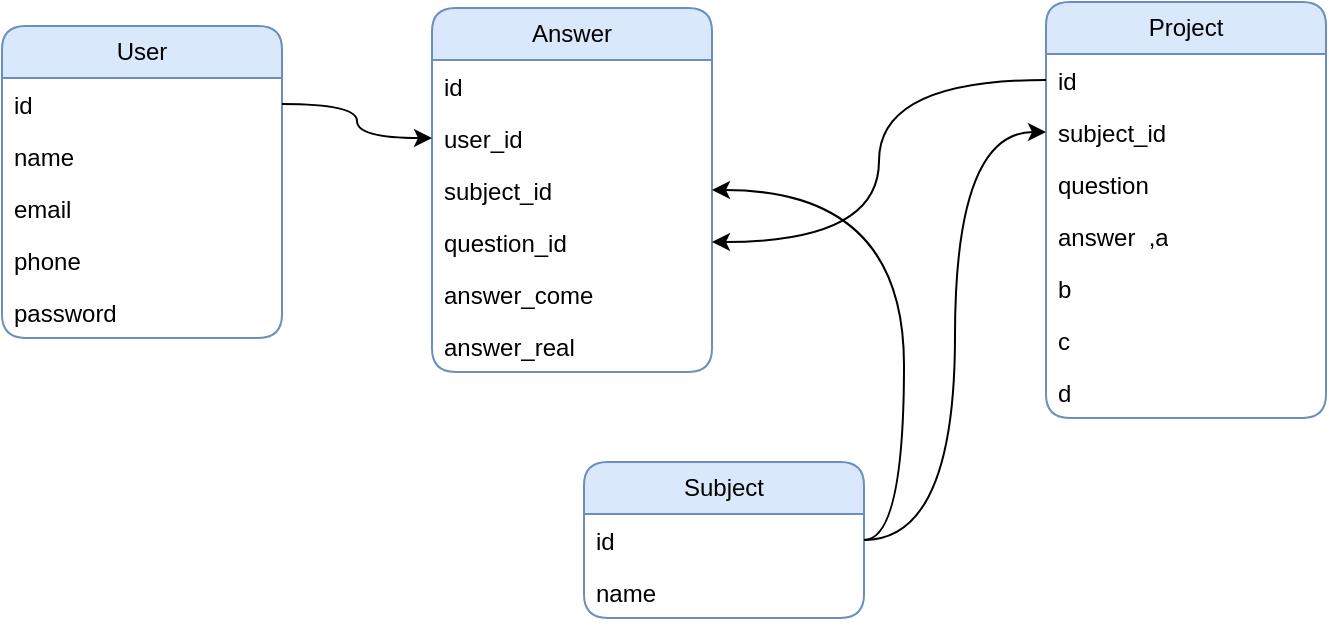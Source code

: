 <mxfile version="21.1.8" type="device">
  <diagram name="Page-1" id="GhOy3p17BAVeeAvBM0-k">
    <mxGraphModel dx="1133" dy="1249" grid="0" gridSize="10" guides="1" tooltips="1" connect="1" arrows="1" fold="1" page="0" pageScale="1" pageWidth="827" pageHeight="1169" math="0" shadow="0">
      <root>
        <mxCell id="0" />
        <mxCell id="1" parent="0" />
        <mxCell id="1XTGy1CASx84_BANhfCA-1" value="User" style="swimlane;fontStyle=0;childLayout=stackLayout;horizontal=1;startSize=26;fillColor=#dae8fc;horizontalStack=0;resizeParent=1;resizeParentMax=0;resizeLast=0;collapsible=1;marginBottom=0;whiteSpace=wrap;html=1;glass=0;swimlaneLine=1;shadow=0;rounded=1;strokeColor=#6c8ebf;" parent="1" vertex="1">
          <mxGeometry x="-140" y="-458" width="140" height="156" as="geometry" />
        </mxCell>
        <mxCell id="1XTGy1CASx84_BANhfCA-2" value="id" style="text;strokeColor=none;fillColor=none;align=left;verticalAlign=top;spacingLeft=4;spacingRight=4;overflow=hidden;rotatable=0;points=[[0,0.5],[1,0.5]];portConstraint=eastwest;whiteSpace=wrap;html=1;" parent="1XTGy1CASx84_BANhfCA-1" vertex="1">
          <mxGeometry y="26" width="140" height="26" as="geometry" />
        </mxCell>
        <mxCell id="1XTGy1CASx84_BANhfCA-3" value="name" style="text;strokeColor=none;fillColor=none;align=left;verticalAlign=top;spacingLeft=4;spacingRight=4;overflow=hidden;rotatable=0;points=[[0,0.5],[1,0.5]];portConstraint=eastwest;whiteSpace=wrap;html=1;" parent="1XTGy1CASx84_BANhfCA-1" vertex="1">
          <mxGeometry y="52" width="140" height="26" as="geometry" />
        </mxCell>
        <mxCell id="1XTGy1CASx84_BANhfCA-4" value="email" style="text;strokeColor=none;fillColor=none;align=left;verticalAlign=top;spacingLeft=4;spacingRight=4;overflow=hidden;rotatable=0;points=[[0,0.5],[1,0.5]];portConstraint=eastwest;whiteSpace=wrap;html=1;" parent="1XTGy1CASx84_BANhfCA-1" vertex="1">
          <mxGeometry y="78" width="140" height="26" as="geometry" />
        </mxCell>
        <mxCell id="1XTGy1CASx84_BANhfCA-5" value="phone" style="text;strokeColor=none;fillColor=none;align=left;verticalAlign=top;spacingLeft=4;spacingRight=4;overflow=hidden;rotatable=0;points=[[0,0.5],[1,0.5]];portConstraint=eastwest;whiteSpace=wrap;html=1;" parent="1XTGy1CASx84_BANhfCA-1" vertex="1">
          <mxGeometry y="104" width="140" height="26" as="geometry" />
        </mxCell>
        <mxCell id="1XTGy1CASx84_BANhfCA-6" value="password" style="text;strokeColor=none;fillColor=none;align=left;verticalAlign=top;spacingLeft=4;spacingRight=4;overflow=hidden;rotatable=0;points=[[0,0.5],[1,0.5]];portConstraint=eastwest;whiteSpace=wrap;html=1;" parent="1XTGy1CASx84_BANhfCA-1" vertex="1">
          <mxGeometry y="130" width="140" height="26" as="geometry" />
        </mxCell>
        <mxCell id="1XTGy1CASx84_BANhfCA-8" value="Subject" style="swimlane;fontStyle=0;childLayout=stackLayout;horizontal=1;startSize=26;fillColor=#dae8fc;horizontalStack=0;resizeParent=1;resizeParentMax=0;resizeLast=0;collapsible=1;marginBottom=0;whiteSpace=wrap;html=1;glass=0;swimlaneLine=1;shadow=0;rounded=1;strokeColor=#6c8ebf;" parent="1" vertex="1">
          <mxGeometry x="151" y="-240" width="140" height="78" as="geometry" />
        </mxCell>
        <mxCell id="1XTGy1CASx84_BANhfCA-9" value="id" style="text;strokeColor=none;fillColor=none;align=left;verticalAlign=top;spacingLeft=4;spacingRight=4;overflow=hidden;rotatable=0;points=[[0,0.5],[1,0.5]];portConstraint=eastwest;whiteSpace=wrap;html=1;" parent="1XTGy1CASx84_BANhfCA-8" vertex="1">
          <mxGeometry y="26" width="140" height="26" as="geometry" />
        </mxCell>
        <mxCell id="1XTGy1CASx84_BANhfCA-10" value="name" style="text;strokeColor=none;fillColor=none;align=left;verticalAlign=top;spacingLeft=4;spacingRight=4;overflow=hidden;rotatable=0;points=[[0,0.5],[1,0.5]];portConstraint=eastwest;whiteSpace=wrap;html=1;" parent="1XTGy1CASx84_BANhfCA-8" vertex="1">
          <mxGeometry y="52" width="140" height="26" as="geometry" />
        </mxCell>
        <mxCell id="1XTGy1CASx84_BANhfCA-16" value="Project" style="swimlane;fontStyle=0;childLayout=stackLayout;horizontal=1;startSize=26;fillColor=#dae8fc;horizontalStack=0;resizeParent=1;resizeParentMax=0;resizeLast=0;collapsible=1;marginBottom=0;whiteSpace=wrap;html=1;glass=0;swimlaneLine=1;shadow=0;rounded=1;strokeColor=#6c8ebf;" parent="1" vertex="1">
          <mxGeometry x="382" y="-470" width="140" height="208" as="geometry" />
        </mxCell>
        <mxCell id="1XTGy1CASx84_BANhfCA-17" value="id" style="text;strokeColor=none;fillColor=none;align=left;verticalAlign=top;spacingLeft=4;spacingRight=4;overflow=hidden;rotatable=0;points=[[0,0.5],[1,0.5]];portConstraint=eastwest;whiteSpace=wrap;html=1;" parent="1XTGy1CASx84_BANhfCA-16" vertex="1">
          <mxGeometry y="26" width="140" height="26" as="geometry" />
        </mxCell>
        <mxCell id="1XTGy1CASx84_BANhfCA-20" value="subject_id" style="text;strokeColor=none;fillColor=none;align=left;verticalAlign=top;spacingLeft=4;spacingRight=4;overflow=hidden;rotatable=0;points=[[0,0.5],[1,0.5]];portConstraint=eastwest;whiteSpace=wrap;html=1;" parent="1XTGy1CASx84_BANhfCA-16" vertex="1">
          <mxGeometry y="52" width="140" height="26" as="geometry" />
        </mxCell>
        <mxCell id="1XTGy1CASx84_BANhfCA-21" value="question" style="text;strokeColor=none;fillColor=none;align=left;verticalAlign=top;spacingLeft=4;spacingRight=4;overflow=hidden;rotatable=0;points=[[0,0.5],[1,0.5]];portConstraint=eastwest;whiteSpace=wrap;html=1;" parent="1XTGy1CASx84_BANhfCA-16" vertex="1">
          <mxGeometry y="78" width="140" height="26" as="geometry" />
        </mxCell>
        <mxCell id="1XTGy1CASx84_BANhfCA-22" value="answer&amp;nbsp; ,a" style="text;strokeColor=none;fillColor=none;align=left;verticalAlign=top;spacingLeft=4;spacingRight=4;overflow=hidden;rotatable=0;points=[[0,0.5],[1,0.5]];portConstraint=eastwest;whiteSpace=wrap;html=1;" parent="1XTGy1CASx84_BANhfCA-16" vertex="1">
          <mxGeometry y="104" width="140" height="26" as="geometry" />
        </mxCell>
        <mxCell id="1XTGy1CASx84_BANhfCA-23" value="b" style="text;strokeColor=none;fillColor=none;align=left;verticalAlign=top;spacingLeft=4;spacingRight=4;overflow=hidden;rotatable=0;points=[[0,0.5],[1,0.5]];portConstraint=eastwest;whiteSpace=wrap;html=1;" parent="1XTGy1CASx84_BANhfCA-16" vertex="1">
          <mxGeometry y="130" width="140" height="26" as="geometry" />
        </mxCell>
        <mxCell id="1XTGy1CASx84_BANhfCA-24" value="c" style="text;strokeColor=none;fillColor=none;align=left;verticalAlign=top;spacingLeft=4;spacingRight=4;overflow=hidden;rotatable=0;points=[[0,0.5],[1,0.5]];portConstraint=eastwest;whiteSpace=wrap;html=1;" parent="1XTGy1CASx84_BANhfCA-16" vertex="1">
          <mxGeometry y="156" width="140" height="26" as="geometry" />
        </mxCell>
        <mxCell id="1XTGy1CASx84_BANhfCA-25" value="d" style="text;strokeColor=none;fillColor=none;align=left;verticalAlign=top;spacingLeft=4;spacingRight=4;overflow=hidden;rotatable=0;points=[[0,0.5],[1,0.5]];portConstraint=eastwest;whiteSpace=wrap;html=1;" parent="1XTGy1CASx84_BANhfCA-16" vertex="1">
          <mxGeometry y="182" width="140" height="26" as="geometry" />
        </mxCell>
        <mxCell id="1XTGy1CASx84_BANhfCA-48" style="edgeStyle=orthogonalEdgeStyle;curved=1;rounded=0;orthogonalLoop=1;jettySize=auto;html=1;exitX=1;exitY=0.5;exitDx=0;exitDy=0;entryX=0;entryY=0.5;entryDx=0;entryDy=0;" parent="1" source="1XTGy1CASx84_BANhfCA-9" target="1XTGy1CASx84_BANhfCA-20" edge="1">
          <mxGeometry relative="1" as="geometry" />
        </mxCell>
        <mxCell id="oIwn5XxQdTmOdgfB29Ec-1" value="Answer" style="swimlane;fontStyle=0;childLayout=stackLayout;horizontal=1;startSize=26;fillColor=#dae8fc;horizontalStack=0;resizeParent=1;resizeParentMax=0;resizeLast=0;collapsible=1;marginBottom=0;whiteSpace=wrap;html=1;glass=0;swimlaneLine=1;shadow=0;rounded=1;strokeColor=#6c8ebf;" vertex="1" parent="1">
          <mxGeometry x="75" y="-467" width="140" height="182" as="geometry" />
        </mxCell>
        <mxCell id="oIwn5XxQdTmOdgfB29Ec-2" value="id" style="text;strokeColor=none;fillColor=none;align=left;verticalAlign=top;spacingLeft=4;spacingRight=4;overflow=hidden;rotatable=0;points=[[0,0.5],[1,0.5]];portConstraint=eastwest;whiteSpace=wrap;html=1;" vertex="1" parent="oIwn5XxQdTmOdgfB29Ec-1">
          <mxGeometry y="26" width="140" height="26" as="geometry" />
        </mxCell>
        <mxCell id="oIwn5XxQdTmOdgfB29Ec-3" value="user_id" style="text;strokeColor=none;fillColor=none;align=left;verticalAlign=top;spacingLeft=4;spacingRight=4;overflow=hidden;rotatable=0;points=[[0,0.5],[1,0.5]];portConstraint=eastwest;whiteSpace=wrap;html=1;" vertex="1" parent="oIwn5XxQdTmOdgfB29Ec-1">
          <mxGeometry y="52" width="140" height="26" as="geometry" />
        </mxCell>
        <mxCell id="oIwn5XxQdTmOdgfB29Ec-4" value="subject_id" style="text;strokeColor=none;fillColor=none;align=left;verticalAlign=top;spacingLeft=4;spacingRight=4;overflow=hidden;rotatable=0;points=[[0,0.5],[1,0.5]];portConstraint=eastwest;whiteSpace=wrap;html=1;" vertex="1" parent="oIwn5XxQdTmOdgfB29Ec-1">
          <mxGeometry y="78" width="140" height="26" as="geometry" />
        </mxCell>
        <mxCell id="oIwn5XxQdTmOdgfB29Ec-5" value="question_id" style="text;strokeColor=none;fillColor=none;align=left;verticalAlign=top;spacingLeft=4;spacingRight=4;overflow=hidden;rotatable=0;points=[[0,0.5],[1,0.5]];portConstraint=eastwest;whiteSpace=wrap;html=1;" vertex="1" parent="oIwn5XxQdTmOdgfB29Ec-1">
          <mxGeometry y="104" width="140" height="26" as="geometry" />
        </mxCell>
        <mxCell id="oIwn5XxQdTmOdgfB29Ec-6" value="answer_come" style="text;strokeColor=none;fillColor=none;align=left;verticalAlign=top;spacingLeft=4;spacingRight=4;overflow=hidden;rotatable=0;points=[[0,0.5],[1,0.5]];portConstraint=eastwest;whiteSpace=wrap;html=1;" vertex="1" parent="oIwn5XxQdTmOdgfB29Ec-1">
          <mxGeometry y="130" width="140" height="26" as="geometry" />
        </mxCell>
        <mxCell id="oIwn5XxQdTmOdgfB29Ec-8" value="answer_real" style="text;strokeColor=none;fillColor=none;align=left;verticalAlign=top;spacingLeft=4;spacingRight=4;overflow=hidden;rotatable=0;points=[[0,0.5],[1,0.5]];portConstraint=eastwest;whiteSpace=wrap;html=1;" vertex="1" parent="oIwn5XxQdTmOdgfB29Ec-1">
          <mxGeometry y="156" width="140" height="26" as="geometry" />
        </mxCell>
        <mxCell id="oIwn5XxQdTmOdgfB29Ec-9" style="edgeStyle=orthogonalEdgeStyle;rounded=0;orthogonalLoop=1;jettySize=auto;html=1;exitX=1;exitY=0.5;exitDx=0;exitDy=0;entryX=0;entryY=0.5;entryDx=0;entryDy=0;curved=1;" edge="1" parent="1" source="1XTGy1CASx84_BANhfCA-2" target="oIwn5XxQdTmOdgfB29Ec-3">
          <mxGeometry relative="1" as="geometry" />
        </mxCell>
        <mxCell id="oIwn5XxQdTmOdgfB29Ec-10" style="edgeStyle=orthogonalEdgeStyle;rounded=0;orthogonalLoop=1;jettySize=auto;html=1;exitX=1;exitY=0.5;exitDx=0;exitDy=0;entryX=1;entryY=0.5;entryDx=0;entryDy=0;curved=1;" edge="1" parent="1" source="1XTGy1CASx84_BANhfCA-9" target="oIwn5XxQdTmOdgfB29Ec-4">
          <mxGeometry relative="1" as="geometry" />
        </mxCell>
        <mxCell id="oIwn5XxQdTmOdgfB29Ec-11" style="edgeStyle=orthogonalEdgeStyle;rounded=0;orthogonalLoop=1;jettySize=auto;html=1;exitX=0;exitY=0.5;exitDx=0;exitDy=0;entryX=1;entryY=0.5;entryDx=0;entryDy=0;curved=1;" edge="1" parent="1" source="1XTGy1CASx84_BANhfCA-17" target="oIwn5XxQdTmOdgfB29Ec-5">
          <mxGeometry relative="1" as="geometry" />
        </mxCell>
      </root>
    </mxGraphModel>
  </diagram>
</mxfile>
